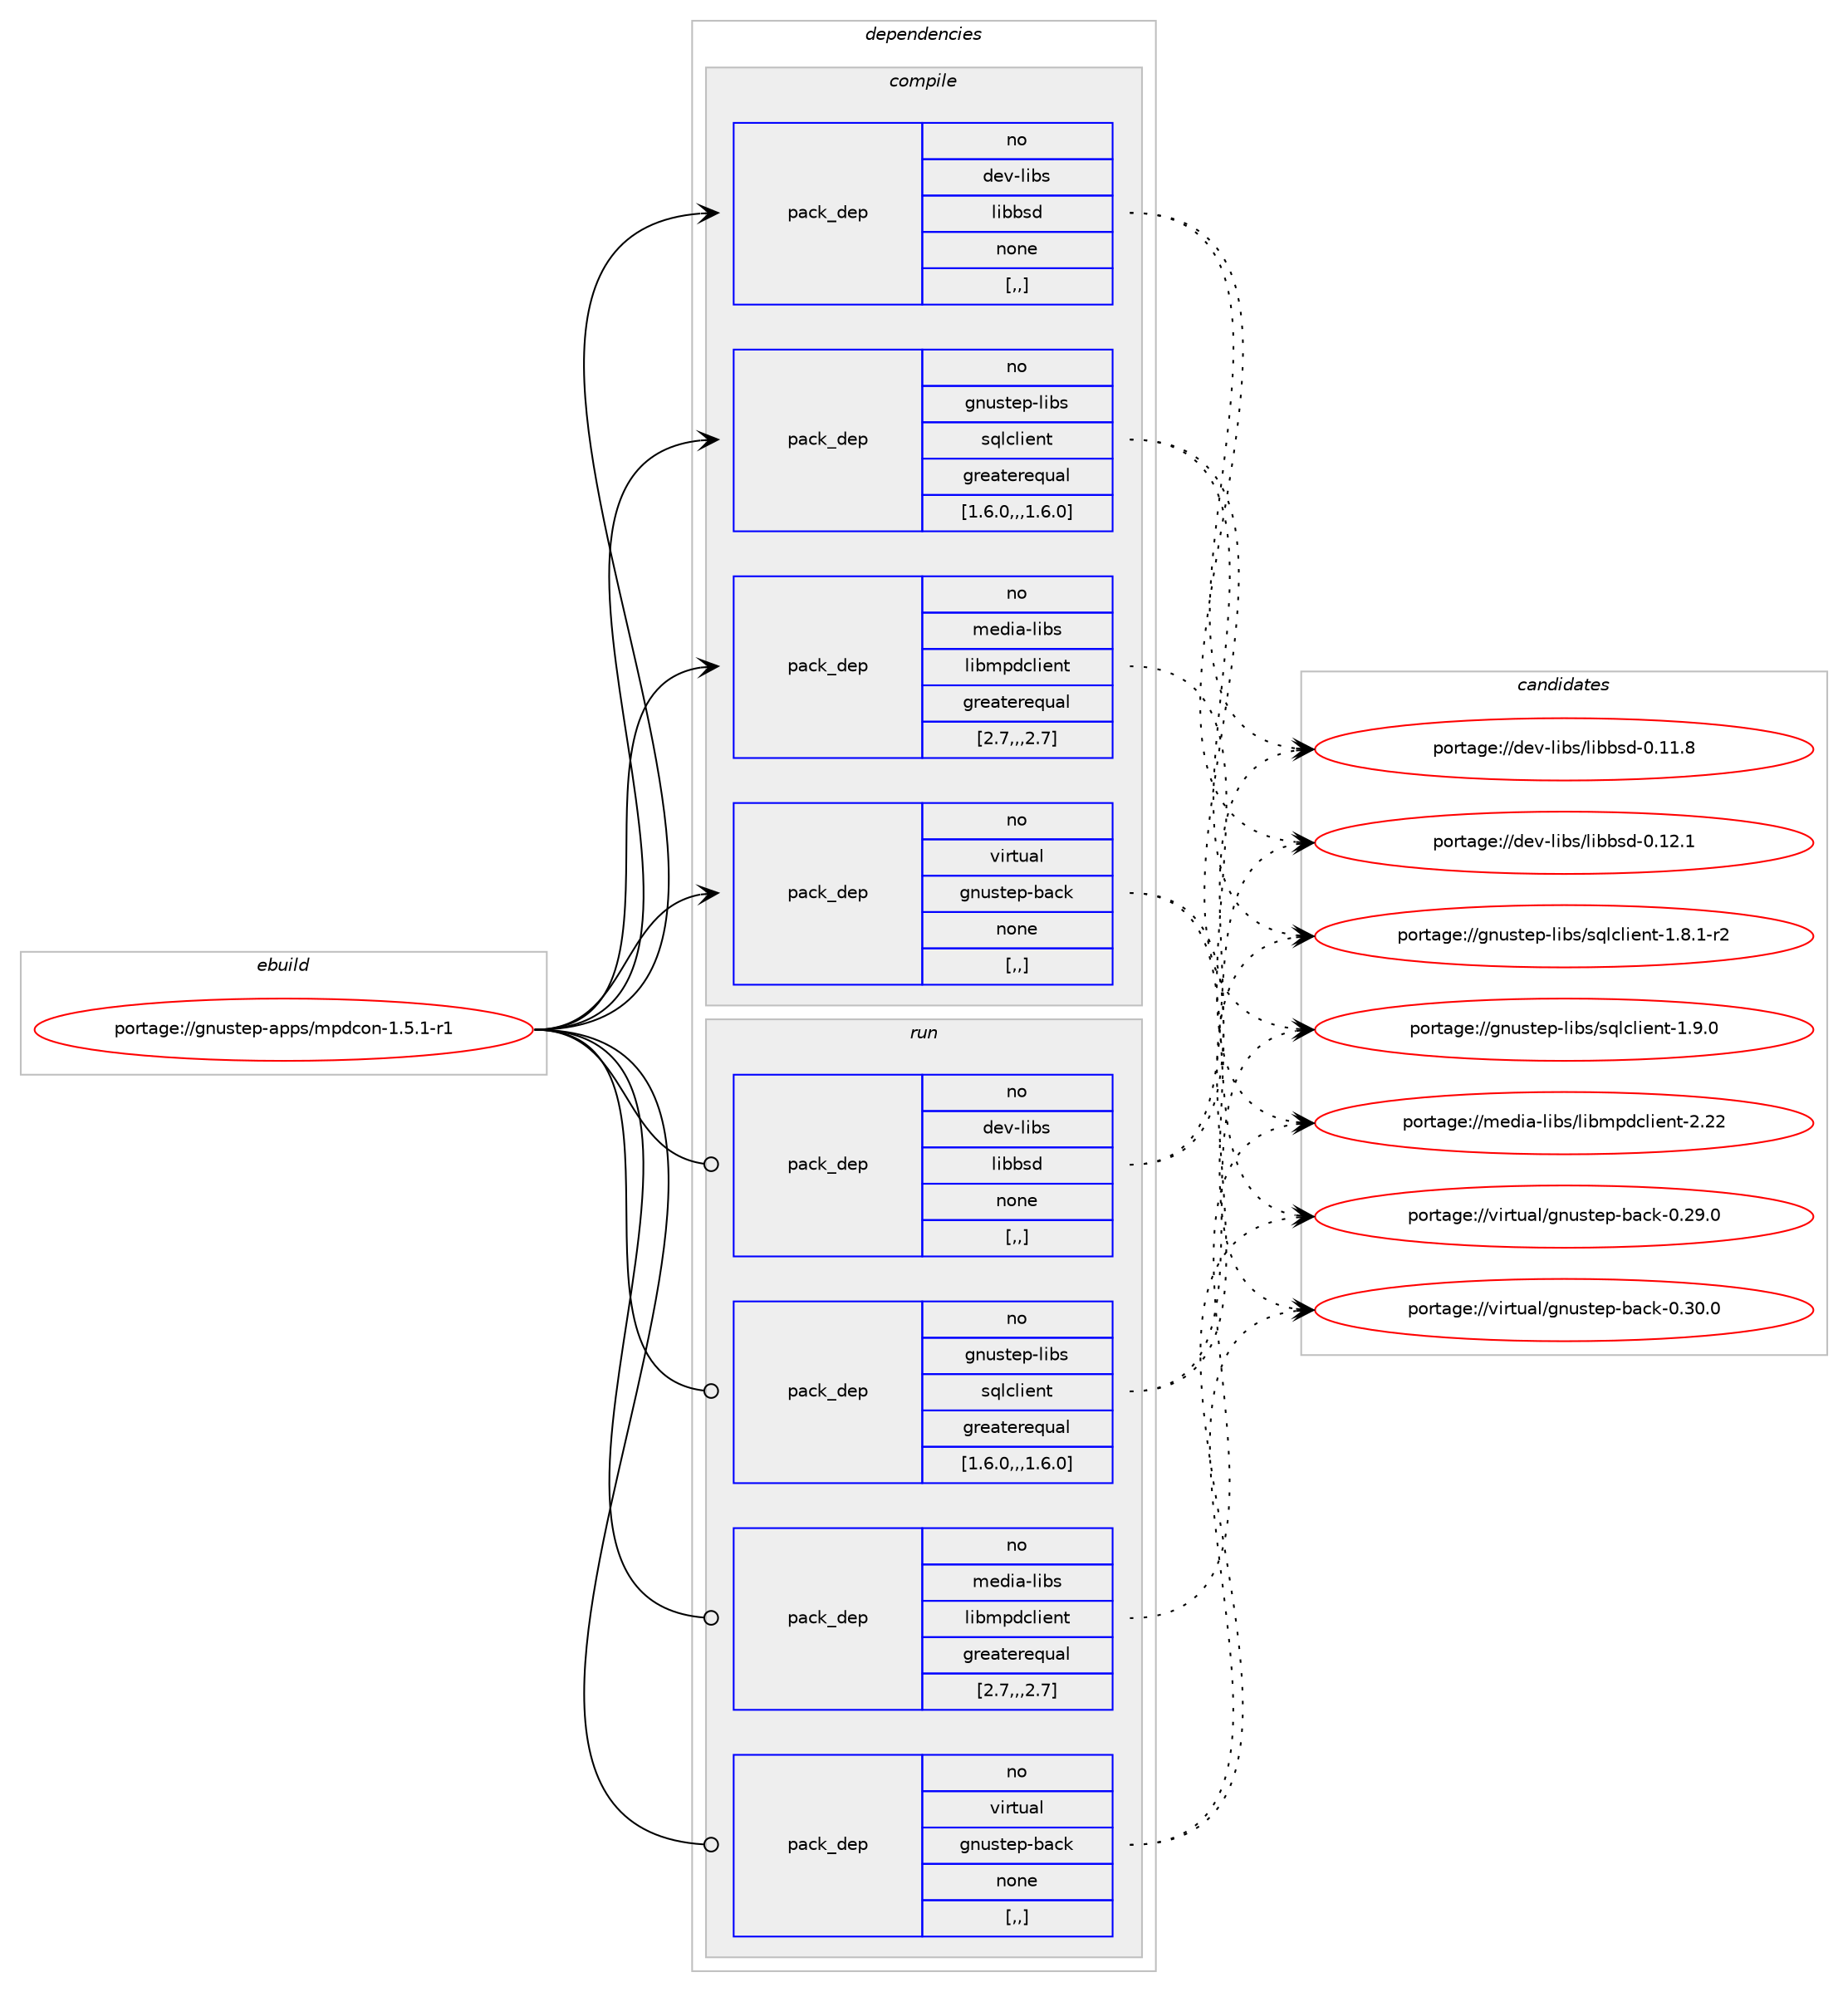 digraph prolog {

# *************
# Graph options
# *************

newrank=true;
concentrate=true;
compound=true;
graph [rankdir=LR,fontname=Helvetica,fontsize=10,ranksep=1.5];#, ranksep=2.5, nodesep=0.2];
edge  [arrowhead=vee];
node  [fontname=Helvetica,fontsize=10];

# **********
# The ebuild
# **********

subgraph cluster_leftcol {
color=gray;
rank=same;
label=<<i>ebuild</i>>;
id [label="portage://gnustep-apps/mpdcon-1.5.1-r1", color=red, width=4, href="../gnustep-apps/mpdcon-1.5.1-r1.svg"];
}

# ****************
# The dependencies
# ****************

subgraph cluster_midcol {
color=gray;
label=<<i>dependencies</i>>;
subgraph cluster_compile {
fillcolor="#eeeeee";
style=filled;
label=<<i>compile</i>>;
subgraph pack170513 {
dependency236527 [label=<<TABLE BORDER="0" CELLBORDER="1" CELLSPACING="0" CELLPADDING="4" WIDTH="220"><TR><TD ROWSPAN="6" CELLPADDING="30">pack_dep</TD></TR><TR><TD WIDTH="110">no</TD></TR><TR><TD>dev-libs</TD></TR><TR><TD>libbsd</TD></TR><TR><TD>none</TD></TR><TR><TD>[,,]</TD></TR></TABLE>>, shape=none, color=blue];
}
id:e -> dependency236527:w [weight=20,style="solid",arrowhead="vee"];
subgraph pack170514 {
dependency236528 [label=<<TABLE BORDER="0" CELLBORDER="1" CELLSPACING="0" CELLPADDING="4" WIDTH="220"><TR><TD ROWSPAN="6" CELLPADDING="30">pack_dep</TD></TR><TR><TD WIDTH="110">no</TD></TR><TR><TD>gnustep-libs</TD></TR><TR><TD>sqlclient</TD></TR><TR><TD>greaterequal</TD></TR><TR><TD>[1.6.0,,,1.6.0]</TD></TR></TABLE>>, shape=none, color=blue];
}
id:e -> dependency236528:w [weight=20,style="solid",arrowhead="vee"];
subgraph pack170515 {
dependency236529 [label=<<TABLE BORDER="0" CELLBORDER="1" CELLSPACING="0" CELLPADDING="4" WIDTH="220"><TR><TD ROWSPAN="6" CELLPADDING="30">pack_dep</TD></TR><TR><TD WIDTH="110">no</TD></TR><TR><TD>media-libs</TD></TR><TR><TD>libmpdclient</TD></TR><TR><TD>greaterequal</TD></TR><TR><TD>[2.7,,,2.7]</TD></TR></TABLE>>, shape=none, color=blue];
}
id:e -> dependency236529:w [weight=20,style="solid",arrowhead="vee"];
subgraph pack170516 {
dependency236530 [label=<<TABLE BORDER="0" CELLBORDER="1" CELLSPACING="0" CELLPADDING="4" WIDTH="220"><TR><TD ROWSPAN="6" CELLPADDING="30">pack_dep</TD></TR><TR><TD WIDTH="110">no</TD></TR><TR><TD>virtual</TD></TR><TR><TD>gnustep-back</TD></TR><TR><TD>none</TD></TR><TR><TD>[,,]</TD></TR></TABLE>>, shape=none, color=blue];
}
id:e -> dependency236530:w [weight=20,style="solid",arrowhead="vee"];
}
subgraph cluster_compileandrun {
fillcolor="#eeeeee";
style=filled;
label=<<i>compile and run</i>>;
}
subgraph cluster_run {
fillcolor="#eeeeee";
style=filled;
label=<<i>run</i>>;
subgraph pack170517 {
dependency236531 [label=<<TABLE BORDER="0" CELLBORDER="1" CELLSPACING="0" CELLPADDING="4" WIDTH="220"><TR><TD ROWSPAN="6" CELLPADDING="30">pack_dep</TD></TR><TR><TD WIDTH="110">no</TD></TR><TR><TD>dev-libs</TD></TR><TR><TD>libbsd</TD></TR><TR><TD>none</TD></TR><TR><TD>[,,]</TD></TR></TABLE>>, shape=none, color=blue];
}
id:e -> dependency236531:w [weight=20,style="solid",arrowhead="odot"];
subgraph pack170518 {
dependency236532 [label=<<TABLE BORDER="0" CELLBORDER="1" CELLSPACING="0" CELLPADDING="4" WIDTH="220"><TR><TD ROWSPAN="6" CELLPADDING="30">pack_dep</TD></TR><TR><TD WIDTH="110">no</TD></TR><TR><TD>gnustep-libs</TD></TR><TR><TD>sqlclient</TD></TR><TR><TD>greaterequal</TD></TR><TR><TD>[1.6.0,,,1.6.0]</TD></TR></TABLE>>, shape=none, color=blue];
}
id:e -> dependency236532:w [weight=20,style="solid",arrowhead="odot"];
subgraph pack170519 {
dependency236533 [label=<<TABLE BORDER="0" CELLBORDER="1" CELLSPACING="0" CELLPADDING="4" WIDTH="220"><TR><TD ROWSPAN="6" CELLPADDING="30">pack_dep</TD></TR><TR><TD WIDTH="110">no</TD></TR><TR><TD>media-libs</TD></TR><TR><TD>libmpdclient</TD></TR><TR><TD>greaterequal</TD></TR><TR><TD>[2.7,,,2.7]</TD></TR></TABLE>>, shape=none, color=blue];
}
id:e -> dependency236533:w [weight=20,style="solid",arrowhead="odot"];
subgraph pack170520 {
dependency236534 [label=<<TABLE BORDER="0" CELLBORDER="1" CELLSPACING="0" CELLPADDING="4" WIDTH="220"><TR><TD ROWSPAN="6" CELLPADDING="30">pack_dep</TD></TR><TR><TD WIDTH="110">no</TD></TR><TR><TD>virtual</TD></TR><TR><TD>gnustep-back</TD></TR><TR><TD>none</TD></TR><TR><TD>[,,]</TD></TR></TABLE>>, shape=none, color=blue];
}
id:e -> dependency236534:w [weight=20,style="solid",arrowhead="odot"];
}
}

# **************
# The candidates
# **************

subgraph cluster_choices {
rank=same;
color=gray;
label=<<i>candidates</i>>;

subgraph choice170513 {
color=black;
nodesep=1;
choice100101118451081059811547108105989811510045484649494656 [label="portage://dev-libs/libbsd-0.11.8", color=red, width=4,href="../dev-libs/libbsd-0.11.8.svg"];
choice100101118451081059811547108105989811510045484649504649 [label="portage://dev-libs/libbsd-0.12.1", color=red, width=4,href="../dev-libs/libbsd-0.12.1.svg"];
dependency236527:e -> choice100101118451081059811547108105989811510045484649494656:w [style=dotted,weight="100"];
dependency236527:e -> choice100101118451081059811547108105989811510045484649504649:w [style=dotted,weight="100"];
}
subgraph choice170514 {
color=black;
nodesep=1;
choice103110117115116101112451081059811547115113108991081051011101164549465646494511450 [label="portage://gnustep-libs/sqlclient-1.8.1-r2", color=red, width=4,href="../gnustep-libs/sqlclient-1.8.1-r2.svg"];
choice10311011711511610111245108105981154711511310899108105101110116454946574648 [label="portage://gnustep-libs/sqlclient-1.9.0", color=red, width=4,href="../gnustep-libs/sqlclient-1.9.0.svg"];
dependency236528:e -> choice103110117115116101112451081059811547115113108991081051011101164549465646494511450:w [style=dotted,weight="100"];
dependency236528:e -> choice10311011711511610111245108105981154711511310899108105101110116454946574648:w [style=dotted,weight="100"];
}
subgraph choice170515 {
color=black;
nodesep=1;
choice1091011001059745108105981154710810598109112100991081051011101164550465050 [label="portage://media-libs/libmpdclient-2.22", color=red, width=4,href="../media-libs/libmpdclient-2.22.svg"];
dependency236529:e -> choice1091011001059745108105981154710810598109112100991081051011101164550465050:w [style=dotted,weight="100"];
}
subgraph choice170516 {
color=black;
nodesep=1;
choice11810511411611797108471031101171151161011124598979910745484650574648 [label="portage://virtual/gnustep-back-0.29.0", color=red, width=4,href="../virtual/gnustep-back-0.29.0.svg"];
choice11810511411611797108471031101171151161011124598979910745484651484648 [label="portage://virtual/gnustep-back-0.30.0", color=red, width=4,href="../virtual/gnustep-back-0.30.0.svg"];
dependency236530:e -> choice11810511411611797108471031101171151161011124598979910745484650574648:w [style=dotted,weight="100"];
dependency236530:e -> choice11810511411611797108471031101171151161011124598979910745484651484648:w [style=dotted,weight="100"];
}
subgraph choice170517 {
color=black;
nodesep=1;
choice100101118451081059811547108105989811510045484649494656 [label="portage://dev-libs/libbsd-0.11.8", color=red, width=4,href="../dev-libs/libbsd-0.11.8.svg"];
choice100101118451081059811547108105989811510045484649504649 [label="portage://dev-libs/libbsd-0.12.1", color=red, width=4,href="../dev-libs/libbsd-0.12.1.svg"];
dependency236531:e -> choice100101118451081059811547108105989811510045484649494656:w [style=dotted,weight="100"];
dependency236531:e -> choice100101118451081059811547108105989811510045484649504649:w [style=dotted,weight="100"];
}
subgraph choice170518 {
color=black;
nodesep=1;
choice103110117115116101112451081059811547115113108991081051011101164549465646494511450 [label="portage://gnustep-libs/sqlclient-1.8.1-r2", color=red, width=4,href="../gnustep-libs/sqlclient-1.8.1-r2.svg"];
choice10311011711511610111245108105981154711511310899108105101110116454946574648 [label="portage://gnustep-libs/sqlclient-1.9.0", color=red, width=4,href="../gnustep-libs/sqlclient-1.9.0.svg"];
dependency236532:e -> choice103110117115116101112451081059811547115113108991081051011101164549465646494511450:w [style=dotted,weight="100"];
dependency236532:e -> choice10311011711511610111245108105981154711511310899108105101110116454946574648:w [style=dotted,weight="100"];
}
subgraph choice170519 {
color=black;
nodesep=1;
choice1091011001059745108105981154710810598109112100991081051011101164550465050 [label="portage://media-libs/libmpdclient-2.22", color=red, width=4,href="../media-libs/libmpdclient-2.22.svg"];
dependency236533:e -> choice1091011001059745108105981154710810598109112100991081051011101164550465050:w [style=dotted,weight="100"];
}
subgraph choice170520 {
color=black;
nodesep=1;
choice11810511411611797108471031101171151161011124598979910745484650574648 [label="portage://virtual/gnustep-back-0.29.0", color=red, width=4,href="../virtual/gnustep-back-0.29.0.svg"];
choice11810511411611797108471031101171151161011124598979910745484651484648 [label="portage://virtual/gnustep-back-0.30.0", color=red, width=4,href="../virtual/gnustep-back-0.30.0.svg"];
dependency236534:e -> choice11810511411611797108471031101171151161011124598979910745484650574648:w [style=dotted,weight="100"];
dependency236534:e -> choice11810511411611797108471031101171151161011124598979910745484651484648:w [style=dotted,weight="100"];
}
}

}
